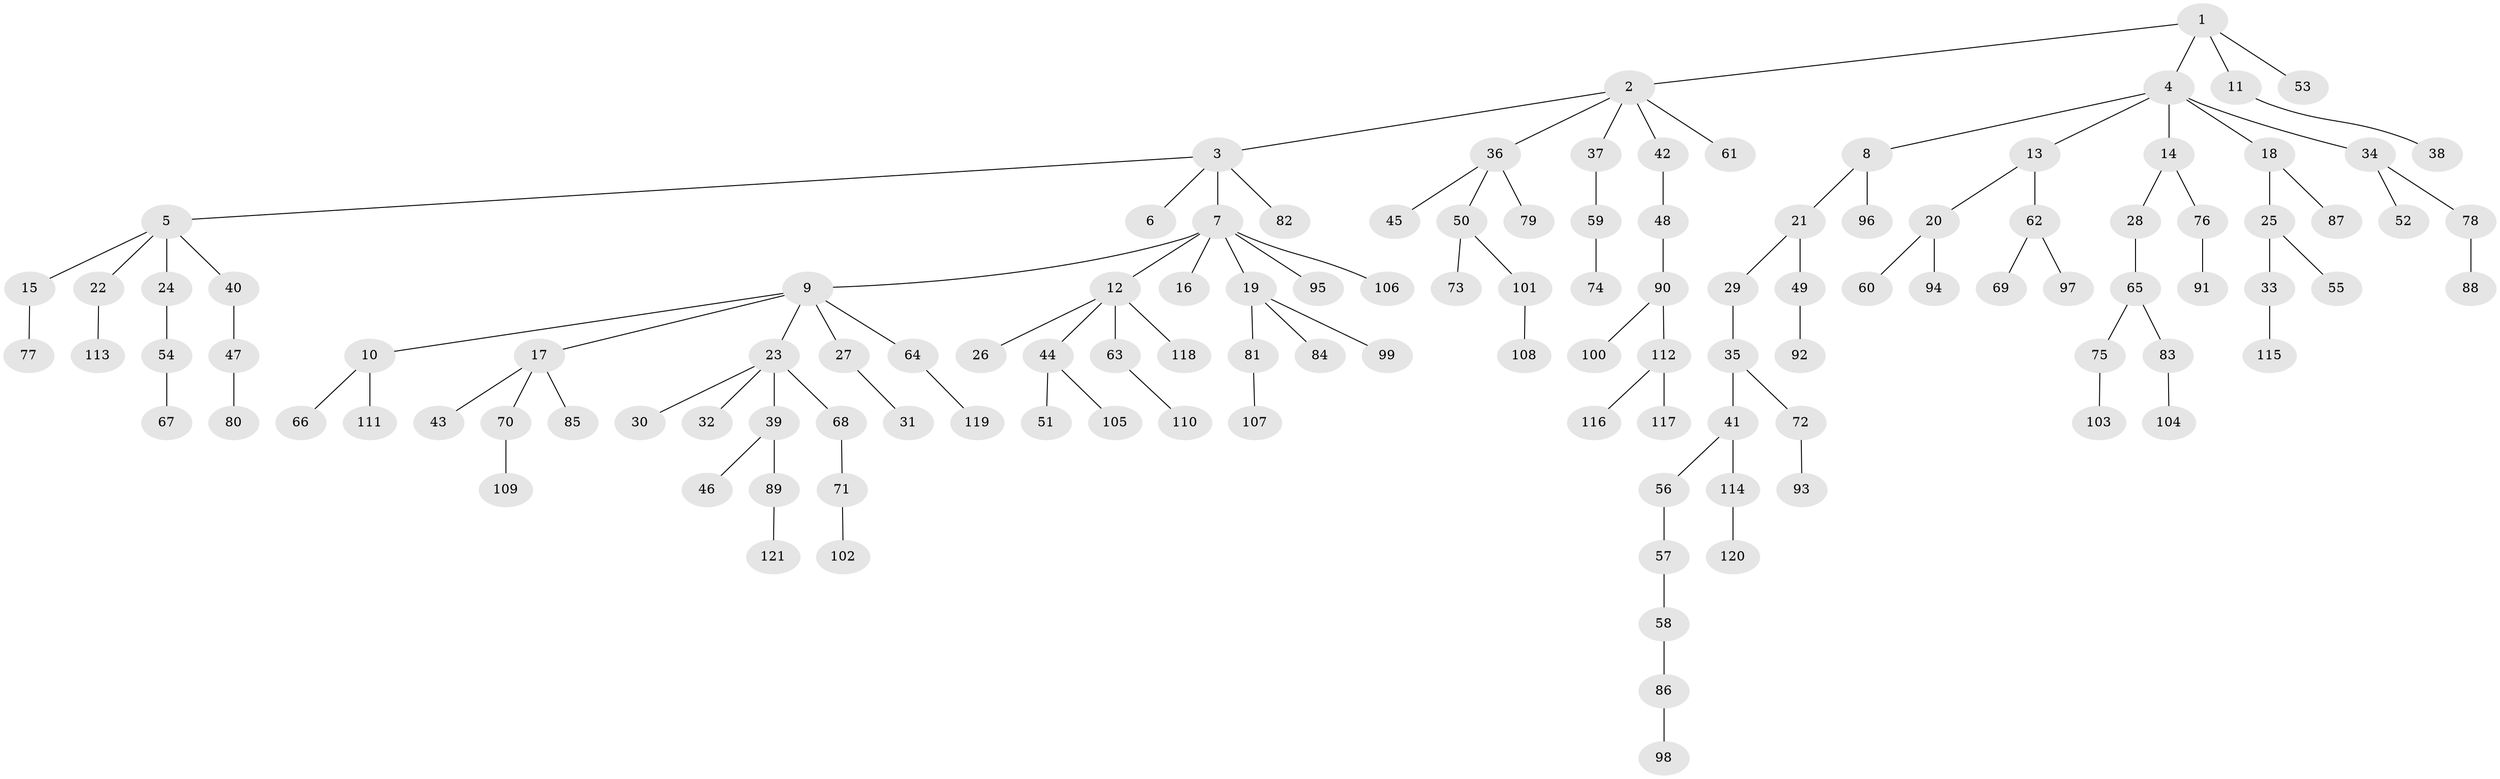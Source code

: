 // coarse degree distribution, {1: 0.7083333333333334, 2: 0.22916666666666666, 4: 0.041666666666666664, 30: 0.020833333333333332}
// Generated by graph-tools (version 1.1) at 2025/55/03/04/25 21:55:56]
// undirected, 121 vertices, 120 edges
graph export_dot {
graph [start="1"]
  node [color=gray90,style=filled];
  1;
  2;
  3;
  4;
  5;
  6;
  7;
  8;
  9;
  10;
  11;
  12;
  13;
  14;
  15;
  16;
  17;
  18;
  19;
  20;
  21;
  22;
  23;
  24;
  25;
  26;
  27;
  28;
  29;
  30;
  31;
  32;
  33;
  34;
  35;
  36;
  37;
  38;
  39;
  40;
  41;
  42;
  43;
  44;
  45;
  46;
  47;
  48;
  49;
  50;
  51;
  52;
  53;
  54;
  55;
  56;
  57;
  58;
  59;
  60;
  61;
  62;
  63;
  64;
  65;
  66;
  67;
  68;
  69;
  70;
  71;
  72;
  73;
  74;
  75;
  76;
  77;
  78;
  79;
  80;
  81;
  82;
  83;
  84;
  85;
  86;
  87;
  88;
  89;
  90;
  91;
  92;
  93;
  94;
  95;
  96;
  97;
  98;
  99;
  100;
  101;
  102;
  103;
  104;
  105;
  106;
  107;
  108;
  109;
  110;
  111;
  112;
  113;
  114;
  115;
  116;
  117;
  118;
  119;
  120;
  121;
  1 -- 2;
  1 -- 4;
  1 -- 11;
  1 -- 53;
  2 -- 3;
  2 -- 36;
  2 -- 37;
  2 -- 42;
  2 -- 61;
  3 -- 5;
  3 -- 6;
  3 -- 7;
  3 -- 82;
  4 -- 8;
  4 -- 13;
  4 -- 14;
  4 -- 18;
  4 -- 34;
  5 -- 15;
  5 -- 22;
  5 -- 24;
  5 -- 40;
  7 -- 9;
  7 -- 12;
  7 -- 16;
  7 -- 19;
  7 -- 95;
  7 -- 106;
  8 -- 21;
  8 -- 96;
  9 -- 10;
  9 -- 17;
  9 -- 23;
  9 -- 27;
  9 -- 64;
  10 -- 66;
  10 -- 111;
  11 -- 38;
  12 -- 26;
  12 -- 44;
  12 -- 63;
  12 -- 118;
  13 -- 20;
  13 -- 62;
  14 -- 28;
  14 -- 76;
  15 -- 77;
  17 -- 43;
  17 -- 70;
  17 -- 85;
  18 -- 25;
  18 -- 87;
  19 -- 81;
  19 -- 84;
  19 -- 99;
  20 -- 60;
  20 -- 94;
  21 -- 29;
  21 -- 49;
  22 -- 113;
  23 -- 30;
  23 -- 32;
  23 -- 39;
  23 -- 68;
  24 -- 54;
  25 -- 33;
  25 -- 55;
  27 -- 31;
  28 -- 65;
  29 -- 35;
  33 -- 115;
  34 -- 52;
  34 -- 78;
  35 -- 41;
  35 -- 72;
  36 -- 45;
  36 -- 50;
  36 -- 79;
  37 -- 59;
  39 -- 46;
  39 -- 89;
  40 -- 47;
  41 -- 56;
  41 -- 114;
  42 -- 48;
  44 -- 51;
  44 -- 105;
  47 -- 80;
  48 -- 90;
  49 -- 92;
  50 -- 73;
  50 -- 101;
  54 -- 67;
  56 -- 57;
  57 -- 58;
  58 -- 86;
  59 -- 74;
  62 -- 69;
  62 -- 97;
  63 -- 110;
  64 -- 119;
  65 -- 75;
  65 -- 83;
  68 -- 71;
  70 -- 109;
  71 -- 102;
  72 -- 93;
  75 -- 103;
  76 -- 91;
  78 -- 88;
  81 -- 107;
  83 -- 104;
  86 -- 98;
  89 -- 121;
  90 -- 100;
  90 -- 112;
  101 -- 108;
  112 -- 116;
  112 -- 117;
  114 -- 120;
}
